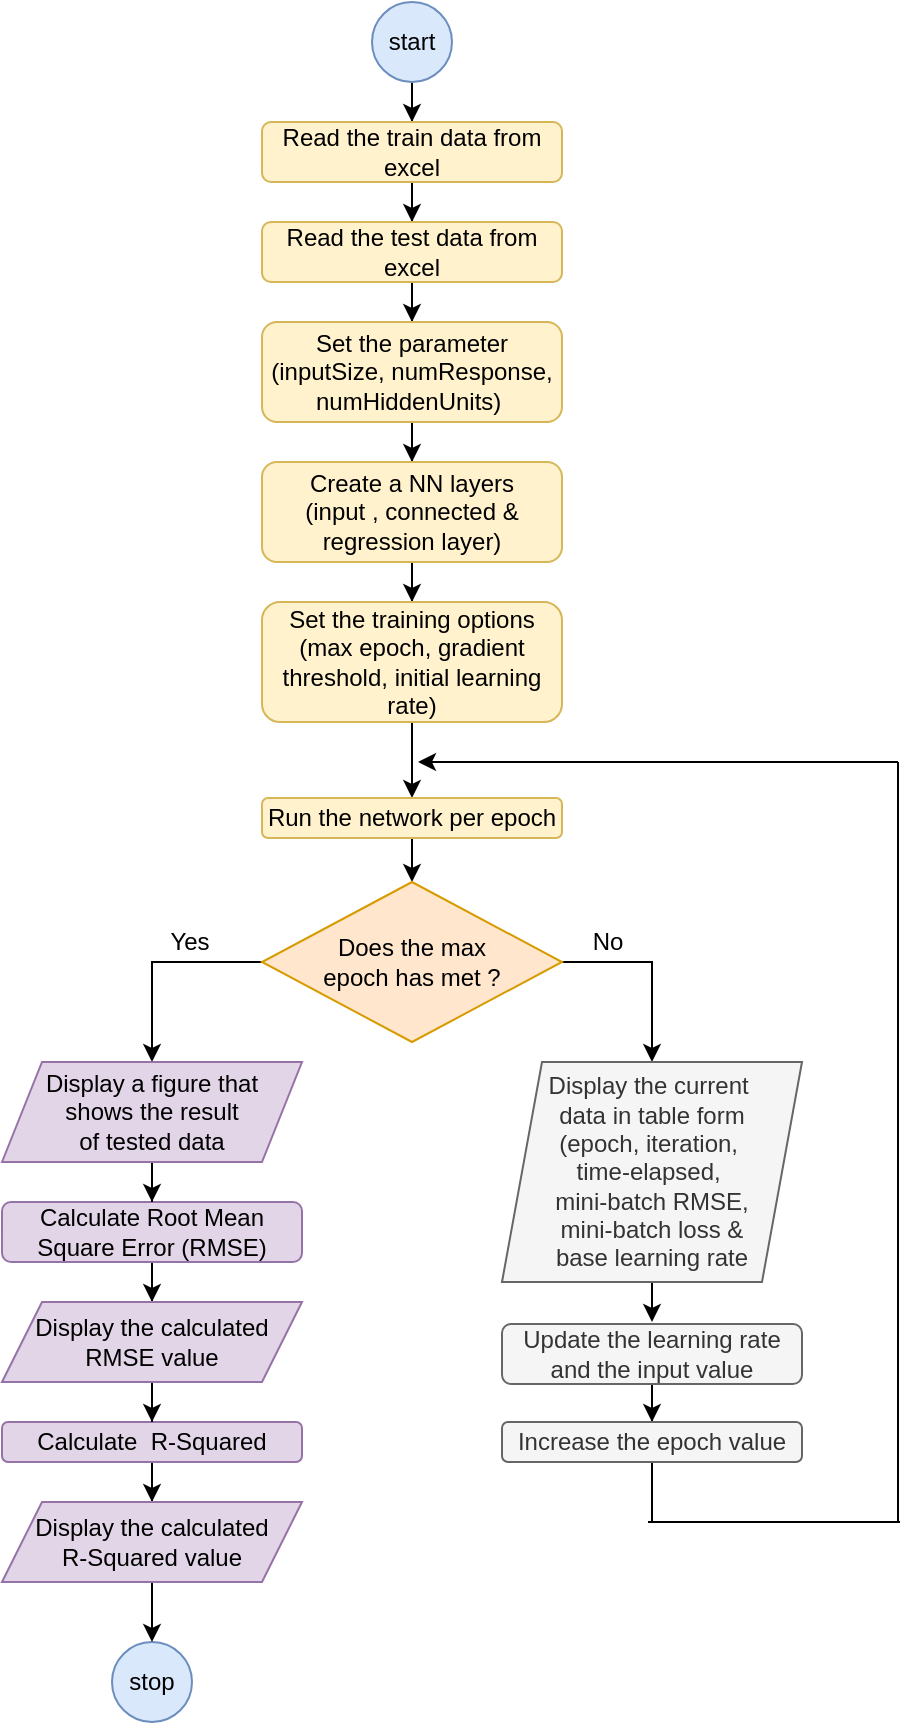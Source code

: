 <mxfile version="21.5.1" type="device">
  <diagram id="C5RBs43oDa-KdzZeNtuy" name="Page-1">
    <mxGraphModel dx="401" dy="688" grid="1" gridSize="10" guides="1" tooltips="1" connect="1" arrows="1" fold="1" page="1" pageScale="1" pageWidth="827" pageHeight="1169" math="0" shadow="0">
      <root>
        <mxCell id="WIyWlLk6GJQsqaUBKTNV-0" />
        <mxCell id="WIyWlLk6GJQsqaUBKTNV-1" parent="WIyWlLk6GJQsqaUBKTNV-0" />
        <mxCell id="G1v8DSd4pgDohbF13QBu-19" style="edgeStyle=orthogonalEdgeStyle;rounded=0;orthogonalLoop=1;jettySize=auto;html=1;" edge="1" parent="WIyWlLk6GJQsqaUBKTNV-1" source="G1v8DSd4pgDohbF13QBu-0" target="G1v8DSd4pgDohbF13QBu-2">
          <mxGeometry relative="1" as="geometry" />
        </mxCell>
        <mxCell id="G1v8DSd4pgDohbF13QBu-0" value="start" style="ellipse;whiteSpace=wrap;html=1;aspect=fixed;fillColor=#dae8fc;strokeColor=#6c8ebf;" vertex="1" parent="WIyWlLk6GJQsqaUBKTNV-1">
          <mxGeometry x="215" y="20" width="40" height="40" as="geometry" />
        </mxCell>
        <mxCell id="G1v8DSd4pgDohbF13QBu-1" value="stop" style="ellipse;whiteSpace=wrap;html=1;aspect=fixed;fillColor=#dae8fc;strokeColor=#6c8ebf;" vertex="1" parent="WIyWlLk6GJQsqaUBKTNV-1">
          <mxGeometry x="85" y="840" width="40" height="40" as="geometry" />
        </mxCell>
        <mxCell id="G1v8DSd4pgDohbF13QBu-20" style="edgeStyle=orthogonalEdgeStyle;rounded=0;orthogonalLoop=1;jettySize=auto;html=1;entryX=0.5;entryY=0;entryDx=0;entryDy=0;" edge="1" parent="WIyWlLk6GJQsqaUBKTNV-1" source="G1v8DSd4pgDohbF13QBu-2" target="G1v8DSd4pgDohbF13QBu-3">
          <mxGeometry relative="1" as="geometry" />
        </mxCell>
        <mxCell id="G1v8DSd4pgDohbF13QBu-2" value="Read the train data from excel" style="rounded=1;whiteSpace=wrap;html=1;fontSize=12;glass=0;strokeWidth=1;shadow=0;fillColor=#fff2cc;strokeColor=#d6b656;" vertex="1" parent="WIyWlLk6GJQsqaUBKTNV-1">
          <mxGeometry x="160" y="80" width="150" height="30" as="geometry" />
        </mxCell>
        <mxCell id="G1v8DSd4pgDohbF13QBu-22" style="edgeStyle=orthogonalEdgeStyle;rounded=0;orthogonalLoop=1;jettySize=auto;html=1;entryX=0.5;entryY=0;entryDx=0;entryDy=0;" edge="1" parent="WIyWlLk6GJQsqaUBKTNV-1" source="G1v8DSd4pgDohbF13QBu-3" target="G1v8DSd4pgDohbF13QBu-4">
          <mxGeometry relative="1" as="geometry" />
        </mxCell>
        <mxCell id="G1v8DSd4pgDohbF13QBu-3" value="Read the test data from excel" style="rounded=1;whiteSpace=wrap;html=1;fontSize=12;glass=0;strokeWidth=1;shadow=0;fillColor=#fff2cc;strokeColor=#d6b656;" vertex="1" parent="WIyWlLk6GJQsqaUBKTNV-1">
          <mxGeometry x="160" y="130" width="150" height="30" as="geometry" />
        </mxCell>
        <mxCell id="G1v8DSd4pgDohbF13QBu-24" style="edgeStyle=orthogonalEdgeStyle;rounded=0;orthogonalLoop=1;jettySize=auto;html=1;entryX=0.5;entryY=0;entryDx=0;entryDy=0;" edge="1" parent="WIyWlLk6GJQsqaUBKTNV-1" source="G1v8DSd4pgDohbF13QBu-4" target="G1v8DSd4pgDohbF13QBu-5">
          <mxGeometry relative="1" as="geometry" />
        </mxCell>
        <mxCell id="G1v8DSd4pgDohbF13QBu-4" value="Set the parameter&lt;br&gt;(inputSize, numResponse, numHiddenUnits)&amp;nbsp;" style="rounded=1;whiteSpace=wrap;html=1;fontSize=12;glass=0;strokeWidth=1;shadow=0;fillColor=#fff2cc;strokeColor=#d6b656;" vertex="1" parent="WIyWlLk6GJQsqaUBKTNV-1">
          <mxGeometry x="160" y="180" width="150" height="50" as="geometry" />
        </mxCell>
        <mxCell id="G1v8DSd4pgDohbF13QBu-25" style="edgeStyle=orthogonalEdgeStyle;rounded=0;orthogonalLoop=1;jettySize=auto;html=1;entryX=0.5;entryY=0;entryDx=0;entryDy=0;" edge="1" parent="WIyWlLk6GJQsqaUBKTNV-1" source="G1v8DSd4pgDohbF13QBu-5" target="G1v8DSd4pgDohbF13QBu-6">
          <mxGeometry relative="1" as="geometry" />
        </mxCell>
        <mxCell id="G1v8DSd4pgDohbF13QBu-5" value="Create a NN layers&lt;br&gt;(input , connected &amp;amp; regression layer)" style="rounded=1;whiteSpace=wrap;html=1;fontSize=12;glass=0;strokeWidth=1;shadow=0;fillColor=#fff2cc;strokeColor=#d6b656;" vertex="1" parent="WIyWlLk6GJQsqaUBKTNV-1">
          <mxGeometry x="160" y="250" width="150" height="50" as="geometry" />
        </mxCell>
        <mxCell id="G1v8DSd4pgDohbF13QBu-26" style="edgeStyle=orthogonalEdgeStyle;rounded=0;orthogonalLoop=1;jettySize=auto;html=1;entryX=0.5;entryY=0;entryDx=0;entryDy=0;" edge="1" parent="WIyWlLk6GJQsqaUBKTNV-1" source="G1v8DSd4pgDohbF13QBu-6" target="G1v8DSd4pgDohbF13QBu-7">
          <mxGeometry relative="1" as="geometry" />
        </mxCell>
        <mxCell id="G1v8DSd4pgDohbF13QBu-6" value="Set the training options&lt;br&gt;(max epoch, gradient threshold, initial learning rate)" style="rounded=1;whiteSpace=wrap;html=1;fontSize=12;glass=0;strokeWidth=1;shadow=0;fillColor=#fff2cc;strokeColor=#d6b656;" vertex="1" parent="WIyWlLk6GJQsqaUBKTNV-1">
          <mxGeometry x="160" y="320" width="150" height="60" as="geometry" />
        </mxCell>
        <mxCell id="G1v8DSd4pgDohbF13QBu-27" style="edgeStyle=orthogonalEdgeStyle;rounded=0;orthogonalLoop=1;jettySize=auto;html=1;entryX=0.5;entryY=0;entryDx=0;entryDy=0;" edge="1" parent="WIyWlLk6GJQsqaUBKTNV-1" source="G1v8DSd4pgDohbF13QBu-7" target="G1v8DSd4pgDohbF13QBu-11">
          <mxGeometry relative="1" as="geometry" />
        </mxCell>
        <mxCell id="G1v8DSd4pgDohbF13QBu-7" value="Run the network per epoch" style="rounded=1;whiteSpace=wrap;html=1;fontSize=12;glass=0;strokeWidth=1;shadow=0;fillColor=#fff2cc;strokeColor=#d6b656;" vertex="1" parent="WIyWlLk6GJQsqaUBKTNV-1">
          <mxGeometry x="160" y="418" width="150" height="20" as="geometry" />
        </mxCell>
        <mxCell id="G1v8DSd4pgDohbF13QBu-33" style="edgeStyle=orthogonalEdgeStyle;rounded=0;orthogonalLoop=1;jettySize=auto;html=1;entryX=0.5;entryY=0;entryDx=0;entryDy=0;" edge="1" parent="WIyWlLk6GJQsqaUBKTNV-1" source="G1v8DSd4pgDohbF13QBu-9" target="G1v8DSd4pgDohbF13QBu-15">
          <mxGeometry relative="1" as="geometry" />
        </mxCell>
        <mxCell id="G1v8DSd4pgDohbF13QBu-9" value="Calculate Root Mean Square Error (RMSE)" style="rounded=1;whiteSpace=wrap;html=1;fontSize=12;glass=0;strokeWidth=1;shadow=0;fillColor=#e1d5e7;strokeColor=#9673a6;" vertex="1" parent="WIyWlLk6GJQsqaUBKTNV-1">
          <mxGeometry x="30" y="620" width="150" height="30" as="geometry" />
        </mxCell>
        <mxCell id="G1v8DSd4pgDohbF13QBu-36" style="edgeStyle=orthogonalEdgeStyle;rounded=0;orthogonalLoop=1;jettySize=auto;html=1;entryX=0.5;entryY=0;entryDx=0;entryDy=0;" edge="1" parent="WIyWlLk6GJQsqaUBKTNV-1" source="G1v8DSd4pgDohbF13QBu-10" target="G1v8DSd4pgDohbF13QBu-16">
          <mxGeometry relative="1" as="geometry" />
        </mxCell>
        <mxCell id="G1v8DSd4pgDohbF13QBu-10" value="Calculate&amp;nbsp; R-Squared" style="rounded=1;whiteSpace=wrap;html=1;fontSize=12;glass=0;strokeWidth=1;shadow=0;fillColor=#e1d5e7;strokeColor=#9673a6;" vertex="1" parent="WIyWlLk6GJQsqaUBKTNV-1">
          <mxGeometry x="30" y="730" width="150" height="20" as="geometry" />
        </mxCell>
        <mxCell id="G1v8DSd4pgDohbF13QBu-31" style="edgeStyle=orthogonalEdgeStyle;rounded=0;orthogonalLoop=1;jettySize=auto;html=1;entryX=0.5;entryY=0;entryDx=0;entryDy=0;" edge="1" parent="WIyWlLk6GJQsqaUBKTNV-1" source="G1v8DSd4pgDohbF13QBu-11" target="G1v8DSd4pgDohbF13QBu-12">
          <mxGeometry relative="1" as="geometry">
            <Array as="points">
              <mxPoint x="105" y="500" />
            </Array>
          </mxGeometry>
        </mxCell>
        <mxCell id="G1v8DSd4pgDohbF13QBu-38" style="edgeStyle=orthogonalEdgeStyle;rounded=0;orthogonalLoop=1;jettySize=auto;html=1;entryX=0.5;entryY=0;entryDx=0;entryDy=0;" edge="1" parent="WIyWlLk6GJQsqaUBKTNV-1" source="G1v8DSd4pgDohbF13QBu-11" target="G1v8DSd4pgDohbF13QBu-17">
          <mxGeometry relative="1" as="geometry">
            <Array as="points">
              <mxPoint x="355" y="500" />
            </Array>
          </mxGeometry>
        </mxCell>
        <mxCell id="G1v8DSd4pgDohbF13QBu-11" value="Does the max &lt;br&gt;epoch has met ?" style="rhombus;whiteSpace=wrap;html=1;fillColor=#ffe6cc;strokeColor=#d79b00;" vertex="1" parent="WIyWlLk6GJQsqaUBKTNV-1">
          <mxGeometry x="160" y="460" width="150" height="80" as="geometry" />
        </mxCell>
        <mxCell id="G1v8DSd4pgDohbF13QBu-32" style="edgeStyle=orthogonalEdgeStyle;rounded=0;orthogonalLoop=1;jettySize=auto;html=1;entryX=0.5;entryY=0;entryDx=0;entryDy=0;" edge="1" parent="WIyWlLk6GJQsqaUBKTNV-1" source="G1v8DSd4pgDohbF13QBu-12" target="G1v8DSd4pgDohbF13QBu-9">
          <mxGeometry relative="1" as="geometry" />
        </mxCell>
        <mxCell id="G1v8DSd4pgDohbF13QBu-12" value="Display a figure that&lt;br&gt;shows the result&lt;br&gt;of tested data" style="shape=parallelogram;perimeter=parallelogramPerimeter;whiteSpace=wrap;html=1;fixedSize=1;fillColor=#e1d5e7;strokeColor=#9673a6;" vertex="1" parent="WIyWlLk6GJQsqaUBKTNV-1">
          <mxGeometry x="30" y="550" width="150" height="50" as="geometry" />
        </mxCell>
        <mxCell id="G1v8DSd4pgDohbF13QBu-30" style="edgeStyle=orthogonalEdgeStyle;rounded=0;orthogonalLoop=1;jettySize=auto;html=1;entryX=0.5;entryY=0;entryDx=0;entryDy=0;" edge="1" parent="WIyWlLk6GJQsqaUBKTNV-1" source="G1v8DSd4pgDohbF13QBu-13" target="G1v8DSd4pgDohbF13QBu-14">
          <mxGeometry relative="1" as="geometry" />
        </mxCell>
        <mxCell id="G1v8DSd4pgDohbF13QBu-13" value="Update the learning rate and the input value" style="rounded=1;whiteSpace=wrap;html=1;fontSize=12;glass=0;strokeWidth=1;shadow=0;fillColor=#f5f5f5;fontColor=#333333;strokeColor=#666666;" vertex="1" parent="WIyWlLk6GJQsqaUBKTNV-1">
          <mxGeometry x="280" y="681" width="150" height="30" as="geometry" />
        </mxCell>
        <mxCell id="G1v8DSd4pgDohbF13QBu-41" style="edgeStyle=orthogonalEdgeStyle;rounded=0;orthogonalLoop=1;jettySize=auto;html=1;endArrow=none;endFill=0;" edge="1" parent="WIyWlLk6GJQsqaUBKTNV-1" source="G1v8DSd4pgDohbF13QBu-14">
          <mxGeometry relative="1" as="geometry">
            <mxPoint x="355" y="780" as="targetPoint" />
          </mxGeometry>
        </mxCell>
        <mxCell id="G1v8DSd4pgDohbF13QBu-14" value="Increase the epoch value" style="rounded=1;whiteSpace=wrap;html=1;fontSize=12;glass=0;strokeWidth=1;shadow=0;fillColor=#f5f5f5;fontColor=#333333;strokeColor=#666666;" vertex="1" parent="WIyWlLk6GJQsqaUBKTNV-1">
          <mxGeometry x="280" y="730" width="150" height="20" as="geometry" />
        </mxCell>
        <mxCell id="G1v8DSd4pgDohbF13QBu-35" style="edgeStyle=orthogonalEdgeStyle;rounded=0;orthogonalLoop=1;jettySize=auto;html=1;entryX=0.5;entryY=0;entryDx=0;entryDy=0;" edge="1" parent="WIyWlLk6GJQsqaUBKTNV-1" source="G1v8DSd4pgDohbF13QBu-15" target="G1v8DSd4pgDohbF13QBu-10">
          <mxGeometry relative="1" as="geometry" />
        </mxCell>
        <mxCell id="G1v8DSd4pgDohbF13QBu-15" value="Display the calculated RMSE value" style="shape=parallelogram;perimeter=parallelogramPerimeter;whiteSpace=wrap;html=1;fixedSize=1;fillColor=#e1d5e7;strokeColor=#9673a6;" vertex="1" parent="WIyWlLk6GJQsqaUBKTNV-1">
          <mxGeometry x="30" y="670" width="150" height="40" as="geometry" />
        </mxCell>
        <mxCell id="G1v8DSd4pgDohbF13QBu-37" style="edgeStyle=orthogonalEdgeStyle;rounded=0;orthogonalLoop=1;jettySize=auto;html=1;entryX=0.5;entryY=0;entryDx=0;entryDy=0;" edge="1" parent="WIyWlLk6GJQsqaUBKTNV-1" source="G1v8DSd4pgDohbF13QBu-16" target="G1v8DSd4pgDohbF13QBu-1">
          <mxGeometry relative="1" as="geometry" />
        </mxCell>
        <mxCell id="G1v8DSd4pgDohbF13QBu-16" value="Display the calculated&lt;br&gt;R-Squared value" style="shape=parallelogram;perimeter=parallelogramPerimeter;whiteSpace=wrap;html=1;fixedSize=1;fillColor=#e1d5e7;strokeColor=#9673a6;" vertex="1" parent="WIyWlLk6GJQsqaUBKTNV-1">
          <mxGeometry x="30" y="770" width="150" height="40" as="geometry" />
        </mxCell>
        <mxCell id="G1v8DSd4pgDohbF13QBu-29" style="edgeStyle=orthogonalEdgeStyle;rounded=0;orthogonalLoop=1;jettySize=auto;html=1;" edge="1" parent="WIyWlLk6GJQsqaUBKTNV-1" source="G1v8DSd4pgDohbF13QBu-17">
          <mxGeometry relative="1" as="geometry">
            <mxPoint x="355.0" y="680" as="targetPoint" />
          </mxGeometry>
        </mxCell>
        <mxCell id="G1v8DSd4pgDohbF13QBu-17" value="Display the current&amp;nbsp; &lt;br&gt;data in table form&lt;br&gt;(epoch, iteration,&amp;nbsp;&lt;br&gt;time-elapsed,&amp;nbsp;&lt;br&gt;mini-batch RMSE,&lt;br&gt;mini-batch loss &amp;amp;&lt;br&gt;base learning rate" style="shape=parallelogram;perimeter=parallelogramPerimeter;whiteSpace=wrap;html=1;fixedSize=1;fillColor=#f5f5f5;fontColor=#333333;strokeColor=#666666;" vertex="1" parent="WIyWlLk6GJQsqaUBKTNV-1">
          <mxGeometry x="280" y="550" width="150" height="110" as="geometry" />
        </mxCell>
        <mxCell id="G1v8DSd4pgDohbF13QBu-40" value="" style="endArrow=none;html=1;rounded=0;" edge="1" parent="WIyWlLk6GJQsqaUBKTNV-1">
          <mxGeometry width="50" height="50" relative="1" as="geometry">
            <mxPoint x="353" y="780" as="sourcePoint" />
            <mxPoint x="479" y="780" as="targetPoint" />
          </mxGeometry>
        </mxCell>
        <mxCell id="G1v8DSd4pgDohbF13QBu-42" value="" style="endArrow=none;html=1;rounded=0;" edge="1" parent="WIyWlLk6GJQsqaUBKTNV-1">
          <mxGeometry width="50" height="50" relative="1" as="geometry">
            <mxPoint x="478" y="780" as="sourcePoint" />
            <mxPoint x="478" y="400" as="targetPoint" />
          </mxGeometry>
        </mxCell>
        <mxCell id="G1v8DSd4pgDohbF13QBu-43" value="" style="endArrow=classic;html=1;rounded=0;" edge="1" parent="WIyWlLk6GJQsqaUBKTNV-1">
          <mxGeometry width="50" height="50" relative="1" as="geometry">
            <mxPoint x="478" y="400" as="sourcePoint" />
            <mxPoint x="238" y="400" as="targetPoint" />
          </mxGeometry>
        </mxCell>
        <mxCell id="G1v8DSd4pgDohbF13QBu-44" value="No" style="text;html=1;strokeColor=none;fillColor=none;align=center;verticalAlign=middle;whiteSpace=wrap;rounded=0;" vertex="1" parent="WIyWlLk6GJQsqaUBKTNV-1">
          <mxGeometry x="303" y="475" width="60" height="30" as="geometry" />
        </mxCell>
        <mxCell id="G1v8DSd4pgDohbF13QBu-45" value="Yes" style="text;html=1;strokeColor=none;fillColor=none;align=center;verticalAlign=middle;whiteSpace=wrap;rounded=0;" vertex="1" parent="WIyWlLk6GJQsqaUBKTNV-1">
          <mxGeometry x="94" y="475" width="60" height="30" as="geometry" />
        </mxCell>
      </root>
    </mxGraphModel>
  </diagram>
</mxfile>

